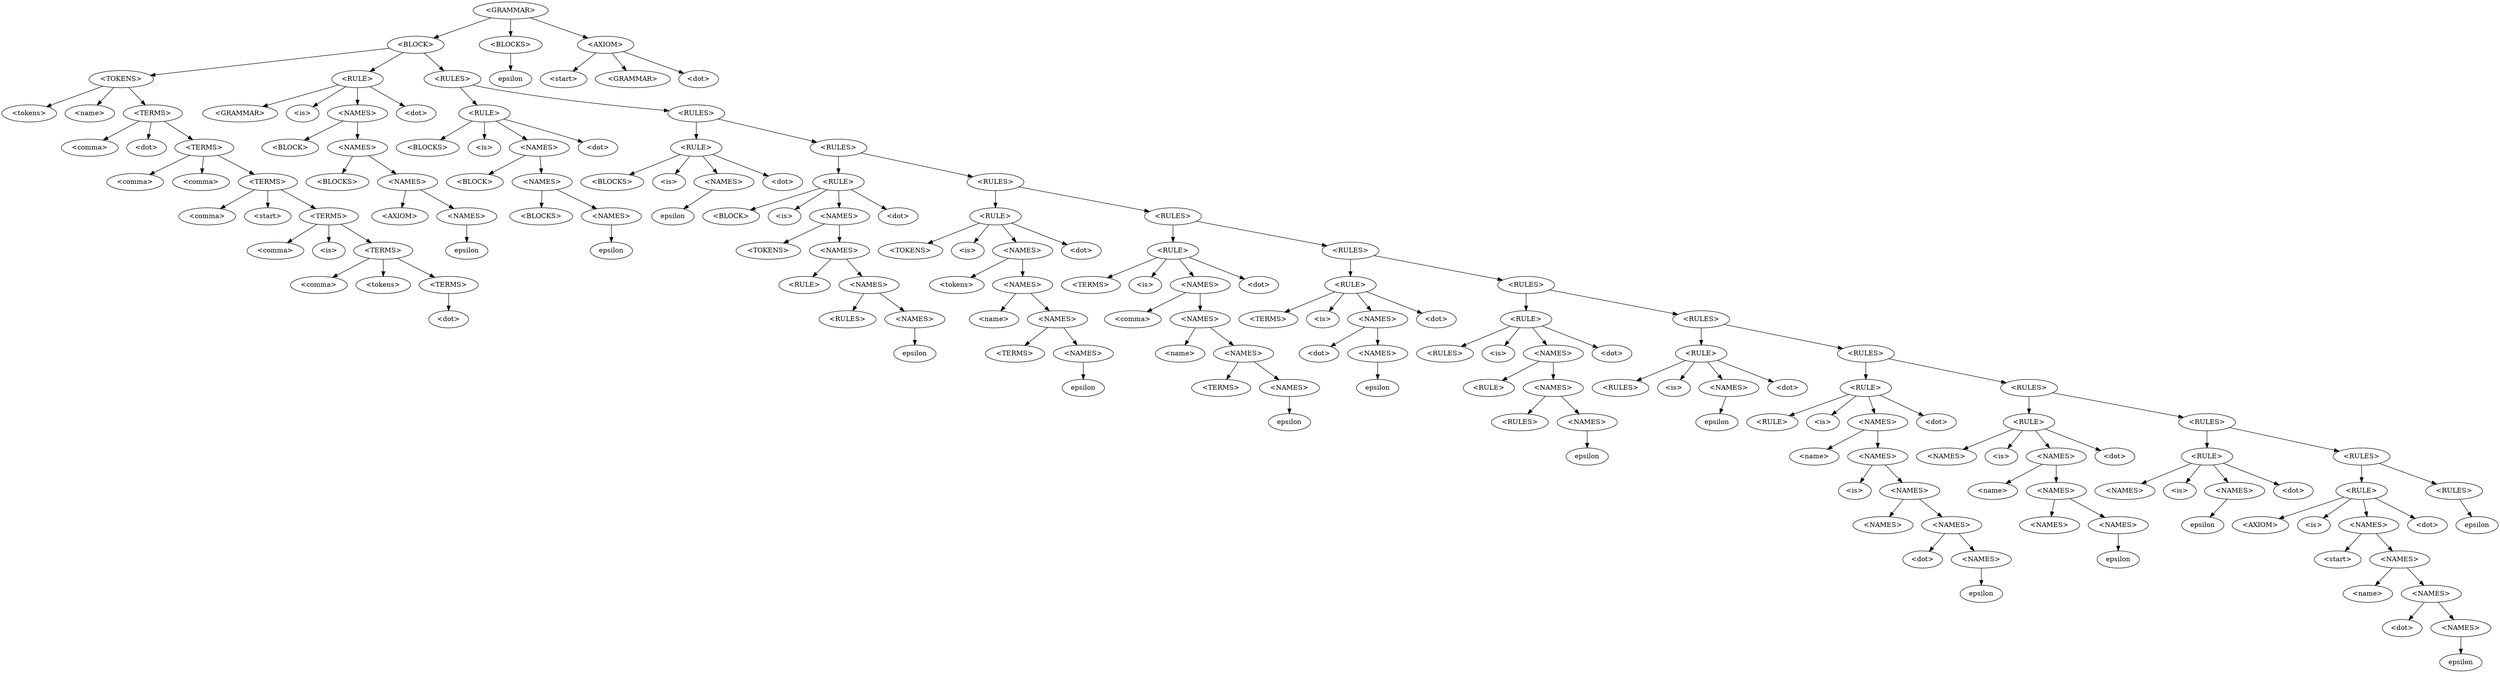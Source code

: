 digraph {
118 [label = "<GRAMMAR>"]
118 -> 119
118 -> 120
118 -> 121
119 [label = "<BLOCK>"]
119 -> 122
119 -> 123
119 -> 124
122 [label = "<TOKENS>"]
122 -> 125
122 -> 126
122 -> 127
125 [label = "<tokens>"]
126 [label = "<name>"]
127 [label = "<TERMS>"]
127 -> 128
127 -> 129
127 -> 130
128 [label = "<comma>"]
129 [label = "<dot>"]
130 [label = "<TERMS>"]
130 -> 131
130 -> 132
130 -> 133
131 [label = "<comma>"]
132 [label = "<comma>"]
133 [label = "<TERMS>"]
133 -> 134
133 -> 135
133 -> 136
134 [label = "<comma>"]
135 [label = "<start>"]
136 [label = "<TERMS>"]
136 -> 137
136 -> 138
136 -> 139
137 [label = "<comma>"]
138 [label = "<is>"]
139 [label = "<TERMS>"]
139 -> 140
139 -> 141
139 -> 142
140 [label = "<comma>"]
141 [label = "<tokens>"]
142 [label = "<TERMS>"]
142 -> 143
143 [label = "<dot>"]
123 [label = "<RULE>"]
123 -> 144
123 -> 145
123 -> 146
123 -> 147
144 [label = "<GRAMMAR>"]
145 [label = "<is>"]
146 [label = "<NAMES>"]
146 -> 148
146 -> 149
148 [label = "<BLOCK>"]
149 [label = "<NAMES>"]
149 -> 150
149 -> 151
150 [label = "<BLOCKS>"]
151 [label = "<NAMES>"]
151 -> 152
151 -> 153
152 [label = "<AXIOM>"]
153 [label = "<NAMES>"]
153 -> 154
154 [label = "epsilon"]
147 [label = "<dot>"]
124 [label = "<RULES>"]
124 -> 155
124 -> 156
155 [label = "<RULE>"]
155 -> 157
155 -> 158
155 -> 159
155 -> 160
157 [label = "<BLOCKS>"]
158 [label = "<is>"]
159 [label = "<NAMES>"]
159 -> 161
159 -> 162
161 [label = "<BLOCK>"]
162 [label = "<NAMES>"]
162 -> 163
162 -> 164
163 [label = "<BLOCKS>"]
164 [label = "<NAMES>"]
164 -> 165
165 [label = "epsilon"]
160 [label = "<dot>"]
156 [label = "<RULES>"]
156 -> 166
156 -> 167
166 [label = "<RULE>"]
166 -> 168
166 -> 169
166 -> 170
166 -> 171
168 [label = "<BLOCKS>"]
169 [label = "<is>"]
170 [label = "<NAMES>"]
170 -> 172
172 [label = "epsilon"]
171 [label = "<dot>"]
167 [label = "<RULES>"]
167 -> 173
167 -> 174
173 [label = "<RULE>"]
173 -> 175
173 -> 176
173 -> 177
173 -> 178
175 [label = "<BLOCK>"]
176 [label = "<is>"]
177 [label = "<NAMES>"]
177 -> 179
177 -> 180
179 [label = "<TOKENS>"]
180 [label = "<NAMES>"]
180 -> 181
180 -> 182
181 [label = "<RULE>"]
182 [label = "<NAMES>"]
182 -> 183
182 -> 184
183 [label = "<RULES>"]
184 [label = "<NAMES>"]
184 -> 185
185 [label = "epsilon"]
178 [label = "<dot>"]
174 [label = "<RULES>"]
174 -> 186
174 -> 187
186 [label = "<RULE>"]
186 -> 188
186 -> 189
186 -> 190
186 -> 191
188 [label = "<TOKENS>"]
189 [label = "<is>"]
190 [label = "<NAMES>"]
190 -> 192
190 -> 193
192 [label = "<tokens>"]
193 [label = "<NAMES>"]
193 -> 194
193 -> 195
194 [label = "<name>"]
195 [label = "<NAMES>"]
195 -> 196
195 -> 197
196 [label = "<TERMS>"]
197 [label = "<NAMES>"]
197 -> 198
198 [label = "epsilon"]
191 [label = "<dot>"]
187 [label = "<RULES>"]
187 -> 199
187 -> 200
199 [label = "<RULE>"]
199 -> 201
199 -> 202
199 -> 203
199 -> 204
201 [label = "<TERMS>"]
202 [label = "<is>"]
203 [label = "<NAMES>"]
203 -> 205
203 -> 206
205 [label = "<comma>"]
206 [label = "<NAMES>"]
206 -> 207
206 -> 208
207 [label = "<name>"]
208 [label = "<NAMES>"]
208 -> 209
208 -> 210
209 [label = "<TERMS>"]
210 [label = "<NAMES>"]
210 -> 211
211 [label = "epsilon"]
204 [label = "<dot>"]
200 [label = "<RULES>"]
200 -> 212
200 -> 213
212 [label = "<RULE>"]
212 -> 214
212 -> 215
212 -> 216
212 -> 217
214 [label = "<TERMS>"]
215 [label = "<is>"]
216 [label = "<NAMES>"]
216 -> 218
216 -> 219
218 [label = "<dot>"]
219 [label = "<NAMES>"]
219 -> 220
220 [label = "epsilon"]
217 [label = "<dot>"]
213 [label = "<RULES>"]
213 -> 221
213 -> 222
221 [label = "<RULE>"]
221 -> 223
221 -> 224
221 -> 225
221 -> 226
223 [label = "<RULES>"]
224 [label = "<is>"]
225 [label = "<NAMES>"]
225 -> 227
225 -> 228
227 [label = "<RULE>"]
228 [label = "<NAMES>"]
228 -> 229
228 -> 230
229 [label = "<RULES>"]
230 [label = "<NAMES>"]
230 -> 231
231 [label = "epsilon"]
226 [label = "<dot>"]
222 [label = "<RULES>"]
222 -> 232
222 -> 233
232 [label = "<RULE>"]
232 -> 234
232 -> 235
232 -> 236
232 -> 237
234 [label = "<RULES>"]
235 [label = "<is>"]
236 [label = "<NAMES>"]
236 -> 238
238 [label = "epsilon"]
237 [label = "<dot>"]
233 [label = "<RULES>"]
233 -> 239
233 -> 240
239 [label = "<RULE>"]
239 -> 241
239 -> 242
239 -> 243
239 -> 244
241 [label = "<RULE>"]
242 [label = "<is>"]
243 [label = "<NAMES>"]
243 -> 245
243 -> 246
245 [label = "<name>"]
246 [label = "<NAMES>"]
246 -> 247
246 -> 248
247 [label = "<is>"]
248 [label = "<NAMES>"]
248 -> 249
248 -> 250
249 [label = "<NAMES>"]
250 [label = "<NAMES>"]
250 -> 251
250 -> 252
251 [label = "<dot>"]
252 [label = "<NAMES>"]
252 -> 253
253 [label = "epsilon"]
244 [label = "<dot>"]
240 [label = "<RULES>"]
240 -> 254
240 -> 255
254 [label = "<RULE>"]
254 -> 256
254 -> 257
254 -> 258
254 -> 259
256 [label = "<NAMES>"]
257 [label = "<is>"]
258 [label = "<NAMES>"]
258 -> 260
258 -> 261
260 [label = "<name>"]
261 [label = "<NAMES>"]
261 -> 262
261 -> 263
262 [label = "<NAMES>"]
263 [label = "<NAMES>"]
263 -> 264
264 [label = "epsilon"]
259 [label = "<dot>"]
255 [label = "<RULES>"]
255 -> 265
255 -> 266
265 [label = "<RULE>"]
265 -> 267
265 -> 268
265 -> 269
265 -> 270
267 [label = "<NAMES>"]
268 [label = "<is>"]
269 [label = "<NAMES>"]
269 -> 271
271 [label = "epsilon"]
270 [label = "<dot>"]
266 [label = "<RULES>"]
266 -> 272
266 -> 273
272 [label = "<RULE>"]
272 -> 274
272 -> 275
272 -> 276
272 -> 277
274 [label = "<AXIOM>"]
275 [label = "<is>"]
276 [label = "<NAMES>"]
276 -> 278
276 -> 279
278 [label = "<start>"]
279 [label = "<NAMES>"]
279 -> 280
279 -> 281
280 [label = "<name>"]
281 [label = "<NAMES>"]
281 -> 282
281 -> 283
282 [label = "<dot>"]
283 [label = "<NAMES>"]
283 -> 284
284 [label = "epsilon"]
277 [label = "<dot>"]
273 [label = "<RULES>"]
273 -> 285
285 [label = "epsilon"]
120 [label = "<BLOCKS>"]
120 -> 286
286 [label = "epsilon"]
121 [label = "<AXIOM>"]
121 -> 287
121 -> 288
121 -> 289
287 [label = "<start>"]
288 [label = "<GRAMMAR>"]
289 [label = "<dot>"]
}